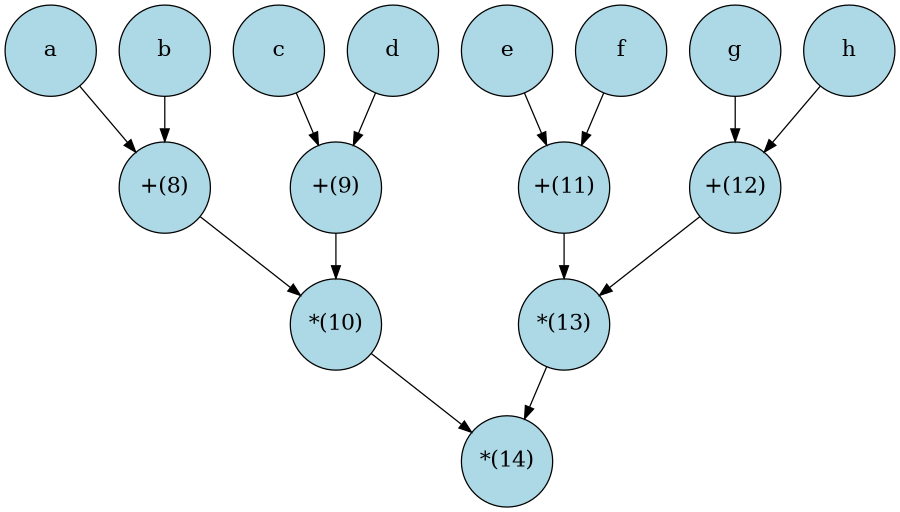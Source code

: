 digraph G {
  size="6,6";
  node [shape=circle style=filled width=1 height=1 fillcolor=lightblue fontsize=17];
  { rank = same; "a"; "b"; "c"; "d"; "e"; "f"; "g"; "h"; }

  "a" -> "+(8)";
  "b" -> "+(8)";
  "+(8)" -> "*(10)";
  "c" -> "+(9)";
  "d" -> "+(9)";
  "+(9)" -> "*(10)";
  "*(10)" -> "*(14)";
  "e" -> "+(11)";
  "f" -> "+(11)";
  "+(11)" -> "*(13)";
  "g" -> "+(12)";
  "h" -> "+(12)";
  "+(12)" -> "*(13)";
  "*(13)" -> "*(14)";
}
